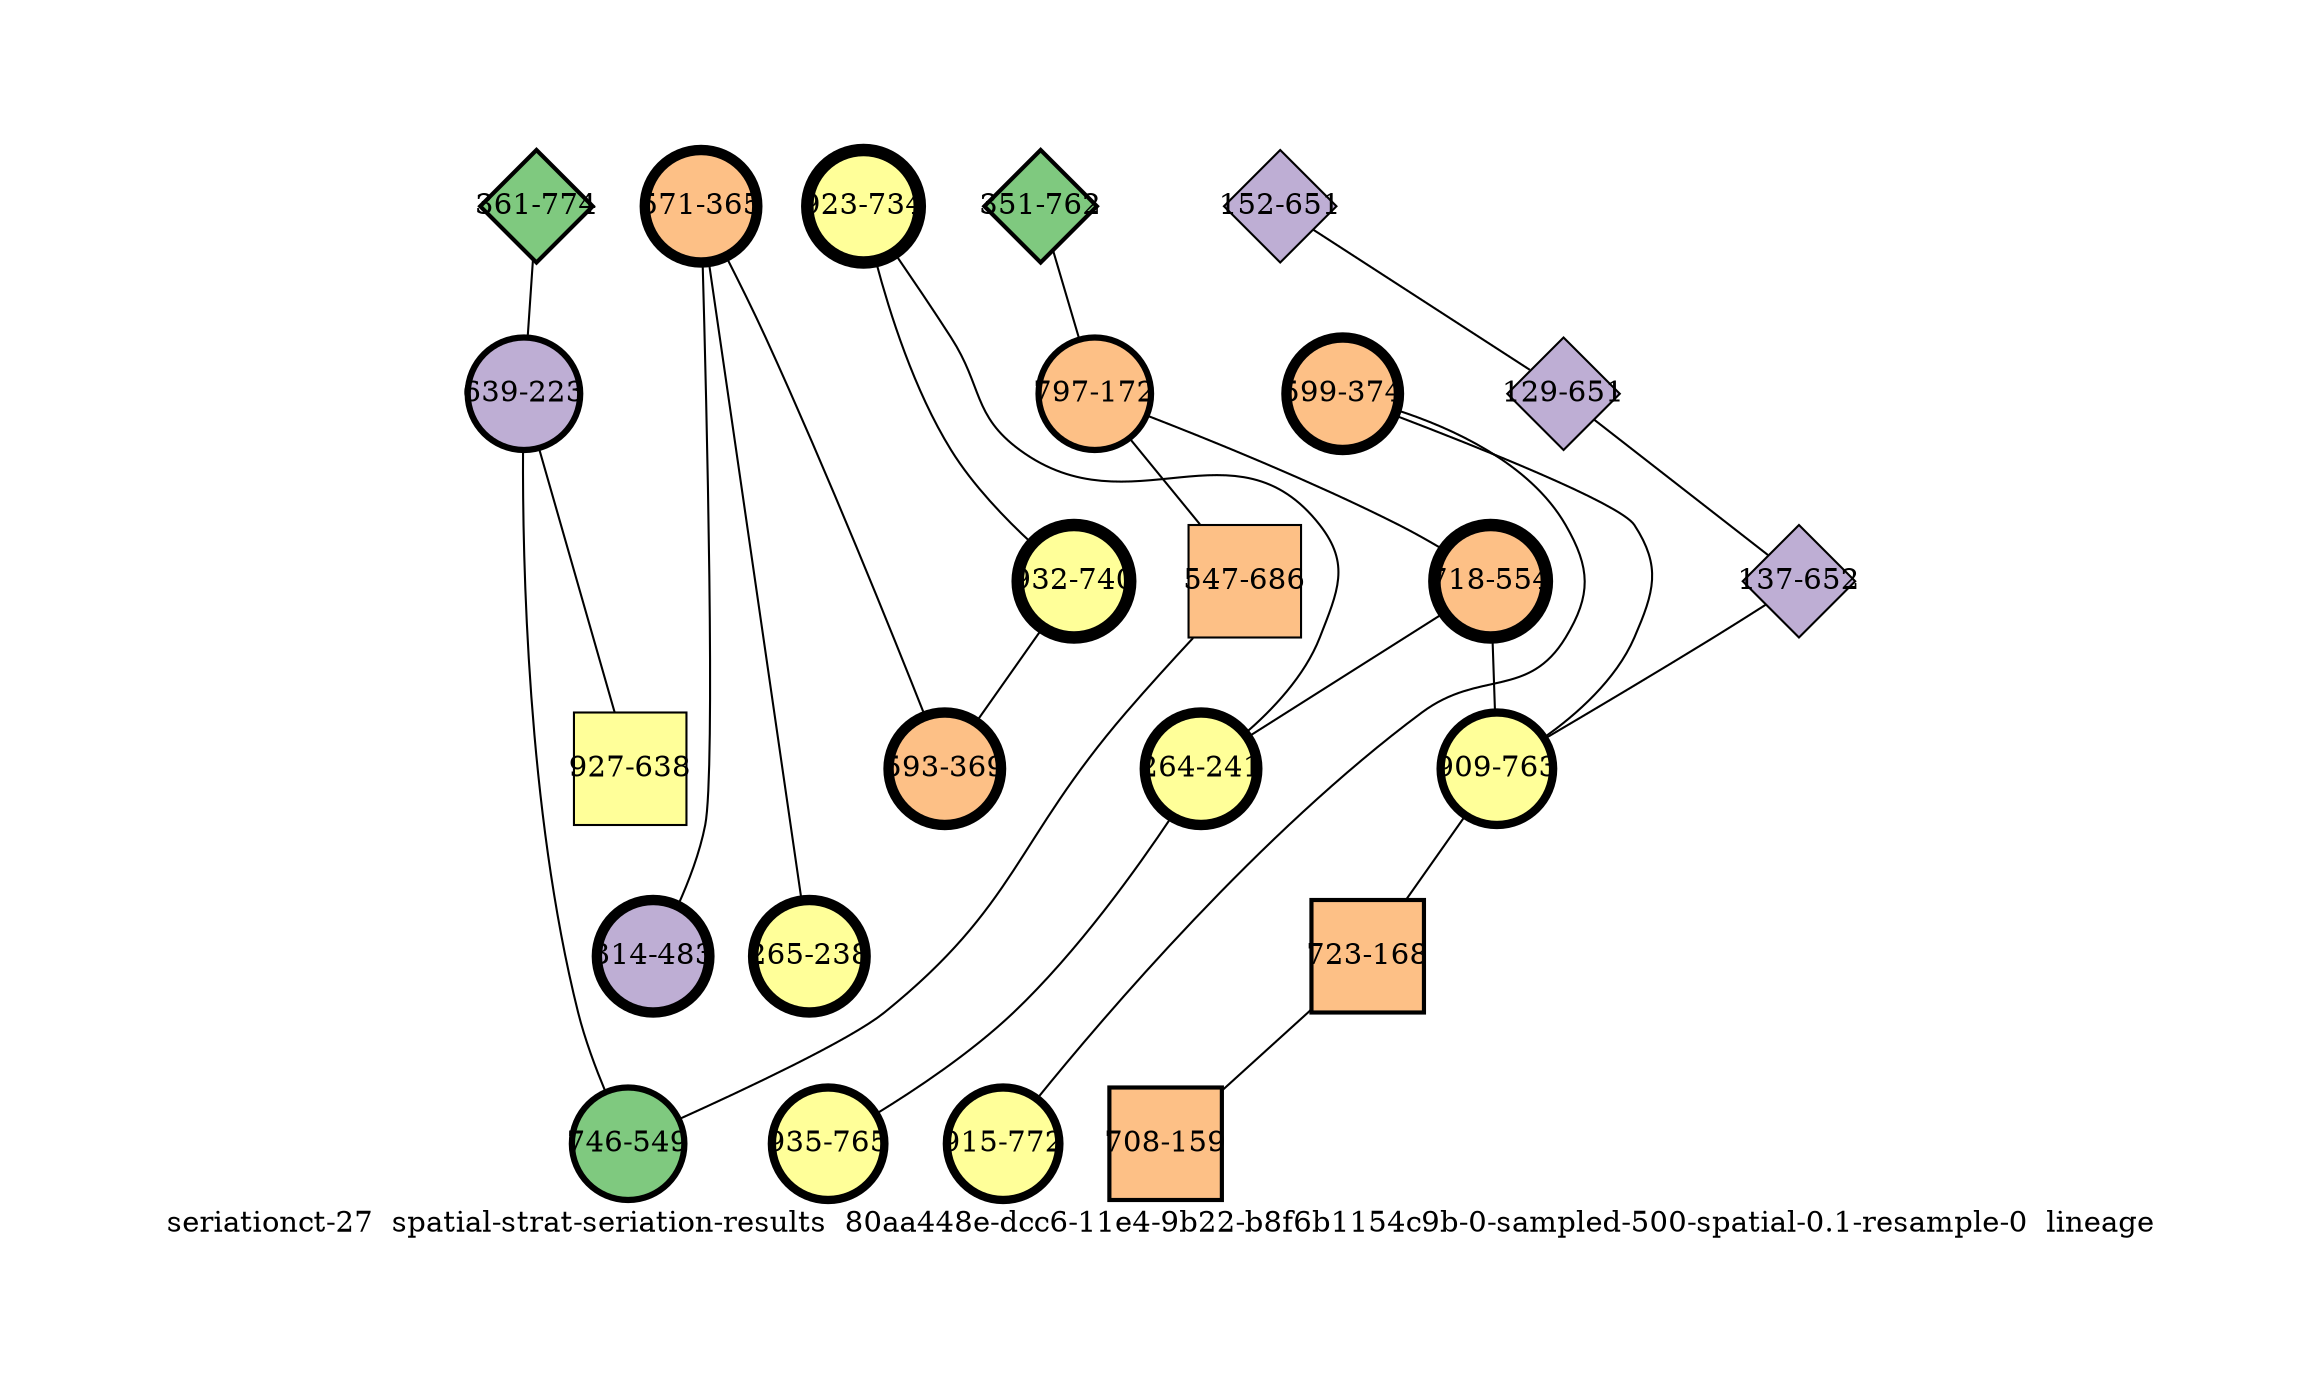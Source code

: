 strict graph "seriationct-27  spatial-strat-seriation-results  80aa448e-dcc6-11e4-9b22-b8f6b1154c9b-0-sampled-500-spatial-0.1-resample-0  lineage" {
labelloc=b;
ratio=auto;
pad="1.0";
label="seriationct-27  spatial-strat-seriation-results  80aa448e-dcc6-11e4-9b22-b8f6b1154c9b-0-sampled-500-spatial-0.1-resample-0  lineage";
node [width="0.75", style=filled, fixedsize=true, height="0.75", shape=circle, label=""];
0 [xCoordinate="774.0", appears_in_slice=2, yCoordinate="361.0", colorscheme=accent6, lineage_id=2, short_label="361-774", label="361-774", shape=diamond, cluster_id=0, fillcolor=1, size="500.0", id=0, penwidth="2.0"];
1 [xCoordinate="374.0", appears_in_slice=5, yCoordinate="599.0", colorscheme=accent6, lineage_id=0, short_label="599-374", label="599-374", shape=circle, cluster_id=2, fillcolor=3, size="500.0", id=1, penwidth="5.0"];
2 [xCoordinate="762.0", appears_in_slice=2, yCoordinate="351.0", colorscheme=accent6, lineage_id=2, short_label="351-762", label="351-762", shape=diamond, cluster_id=0, fillcolor=1, size="500.0", id=2, penwidth="2.0"];
3 [xCoordinate="172.0", appears_in_slice=3, yCoordinate="797.0", colorscheme=accent6, lineage_id=0, short_label="797-172", label="797-172", shape=circle, cluster_id=2, fillcolor=3, size="500.0", id=3, penwidth="3.0"];
4 [xCoordinate="365.0", appears_in_slice=5, yCoordinate="571.0", colorscheme=accent6, lineage_id=0, short_label="571-365", label="571-365", shape=circle, cluster_id=2, fillcolor=3, size="500.0", id=4, penwidth="5.0"];
5 [xCoordinate="686.0", appears_in_slice=1, yCoordinate="547.0", colorscheme=accent6, lineage_id=1, short_label="547-686", label="547-686", shape=square, cluster_id=2, fillcolor=3, size="500.0", id=5, penwidth="1.0"];
6 [xCoordinate="223.0", appears_in_slice=3, yCoordinate="639.0", colorscheme=accent6, lineage_id=0, short_label="639-223", label="639-223", shape=circle, cluster_id=1, fillcolor=2, size="500.0", id=6, penwidth="3.0"];
7 [xCoordinate="483.0", appears_in_slice=5, yCoordinate="314.0", colorscheme=accent6, lineage_id=0, short_label="314-483", label="314-483", shape=circle, cluster_id=1, fillcolor=2, size="500.0", id=7, penwidth="5.0"];
8 [xCoordinate="651.0", appears_in_slice=1, yCoordinate="152.0", colorscheme=accent6, lineage_id=2, short_label="152-651", label="152-651", shape=diamond, cluster_id=1, fillcolor=2, size="500.0", id=8, penwidth="1.0"];
9 [xCoordinate="549.0", appears_in_slice=3, yCoordinate="746.0", colorscheme=accent6, lineage_id=0, short_label="746-549", label="746-549", shape=circle, cluster_id=0, fillcolor=1, size="500.0", id=9, penwidth="3.0"];
10 [xCoordinate="651.0", appears_in_slice=1, yCoordinate="129.0", colorscheme=accent6, lineage_id=2, short_label="129-651", label="129-651", shape=diamond, cluster_id=1, fillcolor=2, size="500.0", id=10, penwidth="1.0"];
11 [xCoordinate="554.0", appears_in_slice=6, yCoordinate="718.0", colorscheme=accent6, lineage_id=0, short_label="718-554", label="718-554", shape=circle, cluster_id=2, fillcolor=3, size="500.0", id=11, penwidth="6.0"];
12 [xCoordinate="734.0", appears_in_slice=6, yCoordinate="923.0", colorscheme=accent6, lineage_id=0, short_label="923-734", label="923-734", shape=circle, cluster_id=3, fillcolor=4, size="500.0", id=12, penwidth="6.0"];
13 [xCoordinate="241.0", appears_in_slice=5, yCoordinate="264.0", colorscheme=accent6, lineage_id=0, short_label="264-241", label="264-241", shape=circle, cluster_id=3, fillcolor=4, size="500.0", id=13, penwidth="5.0"];
14 [xCoordinate="740.0", appears_in_slice=6, yCoordinate="932.0", colorscheme=accent6, lineage_id=0, short_label="932-740", label="932-740", shape=circle, cluster_id=3, fillcolor=4, size="500.0", id=14, penwidth="6.0"];
15 [xCoordinate="652.0", appears_in_slice=1, yCoordinate="137.0", colorscheme=accent6, lineage_id=2, short_label="137-652", label="137-652", shape=diamond, cluster_id=1, fillcolor=2, size="500.0", id=15, penwidth="1.0"];
16 [xCoordinate="369.0", appears_in_slice=5, yCoordinate="593.0", colorscheme=accent6, lineage_id=0, short_label="593-369", label="593-369", shape=circle, cluster_id=2, fillcolor=3, size="500.0", id=16, penwidth="5.0"];
17 [xCoordinate="772.0", appears_in_slice=4, yCoordinate="915.0", colorscheme=accent6, lineage_id=0, short_label="915-772", label="915-772", shape=circle, cluster_id=3, fillcolor=4, size="500.0", id=17, penwidth="4.0"];
18 [xCoordinate="763.0", appears_in_slice=4, yCoordinate="909.0", colorscheme=accent6, lineage_id=0, short_label="909-763", label="909-763", shape=circle, cluster_id=3, fillcolor=4, size="500.0", id=18, penwidth="4.0"];
19 [xCoordinate="168.0", appears_in_slice=2, yCoordinate="723.0", colorscheme=accent6, lineage_id=1, short_label="723-168", label="723-168", shape=square, cluster_id=2, fillcolor=3, size="500.0", id=19, penwidth="2.0"];
20 [xCoordinate="159.0", appears_in_slice=2, yCoordinate="708.0", colorscheme=accent6, lineage_id=1, short_label="708-159", label="708-159", shape=square, cluster_id=2, fillcolor=3, size="500.0", id=20, penwidth="2.0"];
21 [xCoordinate="765.0", appears_in_slice=4, yCoordinate="935.0", colorscheme=accent6, lineage_id=0, short_label="935-765", label="935-765", shape=circle, cluster_id=3, fillcolor=4, size="500.0", id=21, penwidth="4.0"];
22 [xCoordinate="638.0", appears_in_slice=1, yCoordinate="927.0", colorscheme=accent6, lineage_id=1, short_label="927-638", label="927-638", shape=square, cluster_id=3, fillcolor=4, size="500.0", id=22, penwidth="1.0"];
23 [xCoordinate="238.0", appears_in_slice=5, yCoordinate="265.0", colorscheme=accent6, lineage_id=0, short_label="265-238", label="265-238", shape=circle, cluster_id=3, fillcolor=4, size="500.0", id=23, penwidth="5.0"];
0 -- 6  [inverseweight="1.42963383703", weight="0.699479806714"];
1 -- 17  [inverseweight="1.36209952159", weight="0.734160745341"];
1 -- 18  [inverseweight="2.70519365524", weight="0.369659302602"];
2 -- 3  [inverseweight="1.33140803004", weight="0.751084549169"];
3 -- 11  [inverseweight="3.19203851471", weight="0.313279427987"];
3 -- 5  [inverseweight="1.52654855302", weight="0.65507251507"];
4 -- 16  [inverseweight="20.7613699634", weight="0.0481663783152"];
4 -- 7  [inverseweight="30.3169531295", weight="0.0329848450049"];
4 -- 23  [inverseweight="34.3401409872", weight="0.0291204395571"];
5 -- 9  [inverseweight="1.53230119597", weight="0.65261320857"];
6 -- 9  [inverseweight="11.8048041162", weight="0.0847112743382"];
6 -- 22  [inverseweight="1.4976774056", weight="0.667700531676"];
8 -- 10  [inverseweight="25.449329928", weight="0.0392937654088"];
10 -- 15  [inverseweight="30.2061046665", weight="0.0331058907145"];
11 -- 18  [inverseweight="1.96497407705", weight="0.508912566164"];
11 -- 13  [inverseweight="2.45263112239", weight="0.407725397786"];
12 -- 13  [inverseweight="3.1140712702", weight="0.321123029383"];
12 -- 14  [inverseweight="22.8217732294", weight="0.0438178046004"];
13 -- 21  [inverseweight="3.55802049232", weight="0.281055154729"];
14 -- 16  [inverseweight="6.6133863441", weight="0.151208465371"];
15 -- 18  [inverseweight="3.44067468061", weight="0.29064067162"];
18 -- 19  [inverseweight="4.23394462734", weight="0.236186367092"];
19 -- 20  [inverseweight="27.0369035218", weight="0.0369864840178"];
}
